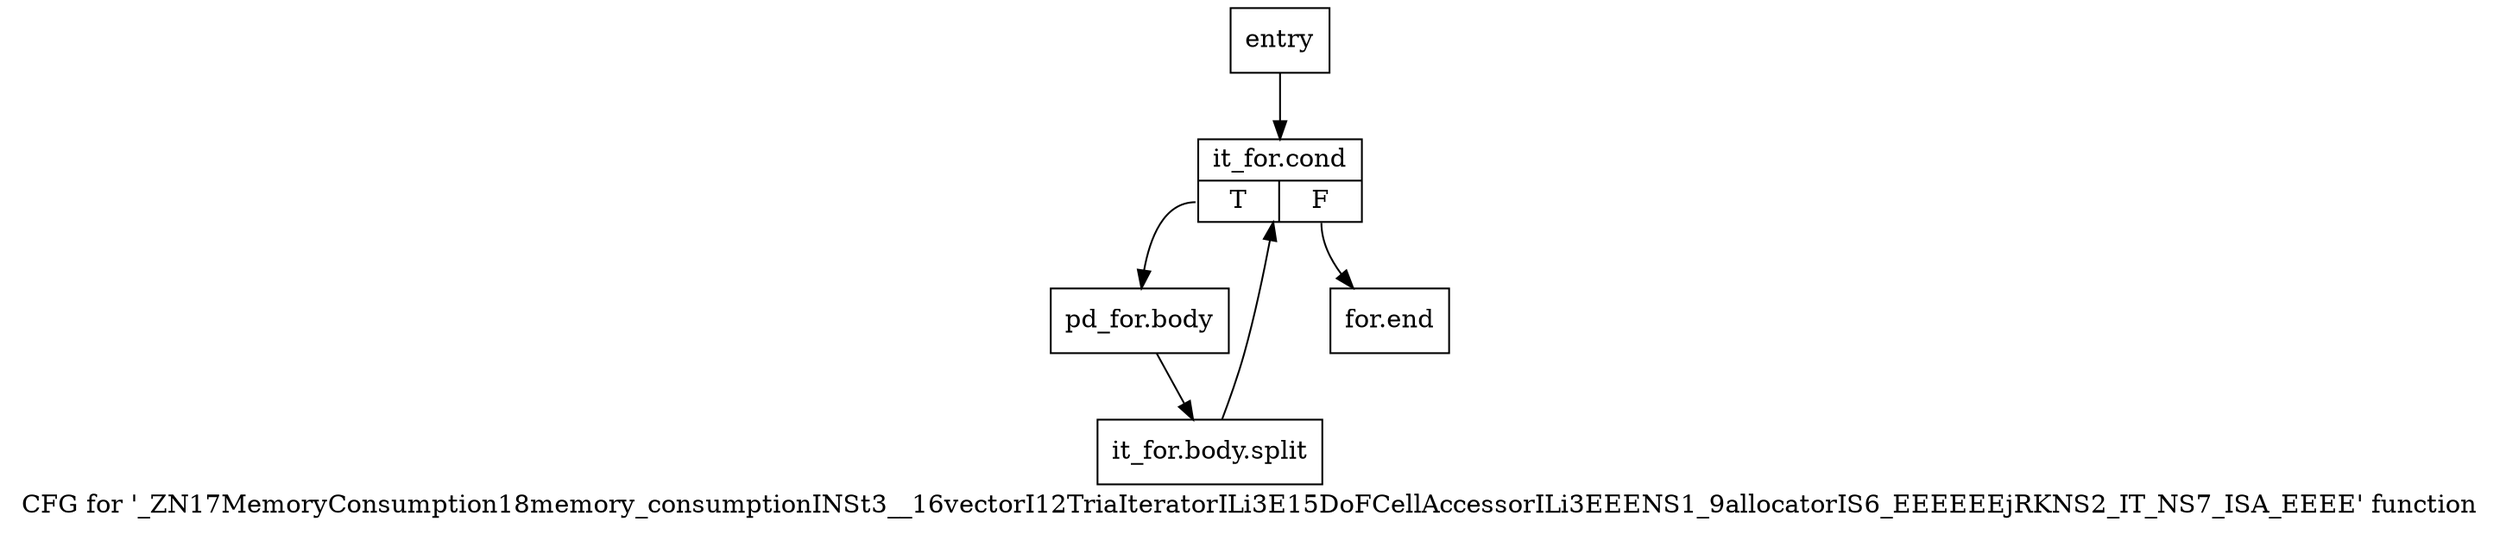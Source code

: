 digraph "CFG for '_ZN17MemoryConsumption18memory_consumptionINSt3__16vectorI12TriaIteratorILi3E15DoFCellAccessorILi3EEENS1_9allocatorIS6_EEEEEEjRKNS2_IT_NS7_ISA_EEEE' function" {
	label="CFG for '_ZN17MemoryConsumption18memory_consumptionINSt3__16vectorI12TriaIteratorILi3E15DoFCellAccessorILi3EEENS1_9allocatorIS6_EEEEEEjRKNS2_IT_NS7_ISA_EEEE' function";

	Node0x5ed60a0 [shape=record,label="{entry}"];
	Node0x5ed60a0 -> Node0x5ed60f0;
	Node0x5ed60f0 [shape=record,label="{it_for.cond|{<s0>T|<s1>F}}"];
	Node0x5ed60f0:s0 -> Node0x5ed6140;
	Node0x5ed60f0:s1 -> Node0x5ed6190;
	Node0x5ed6140 [shape=record,label="{pd_for.body}"];
	Node0x5ed6140 -> Node0xaa32810;
	Node0xaa32810 [shape=record,label="{it_for.body.split}"];
	Node0xaa32810 -> Node0x5ed60f0;
	Node0x5ed6190 [shape=record,label="{for.end}"];
}
